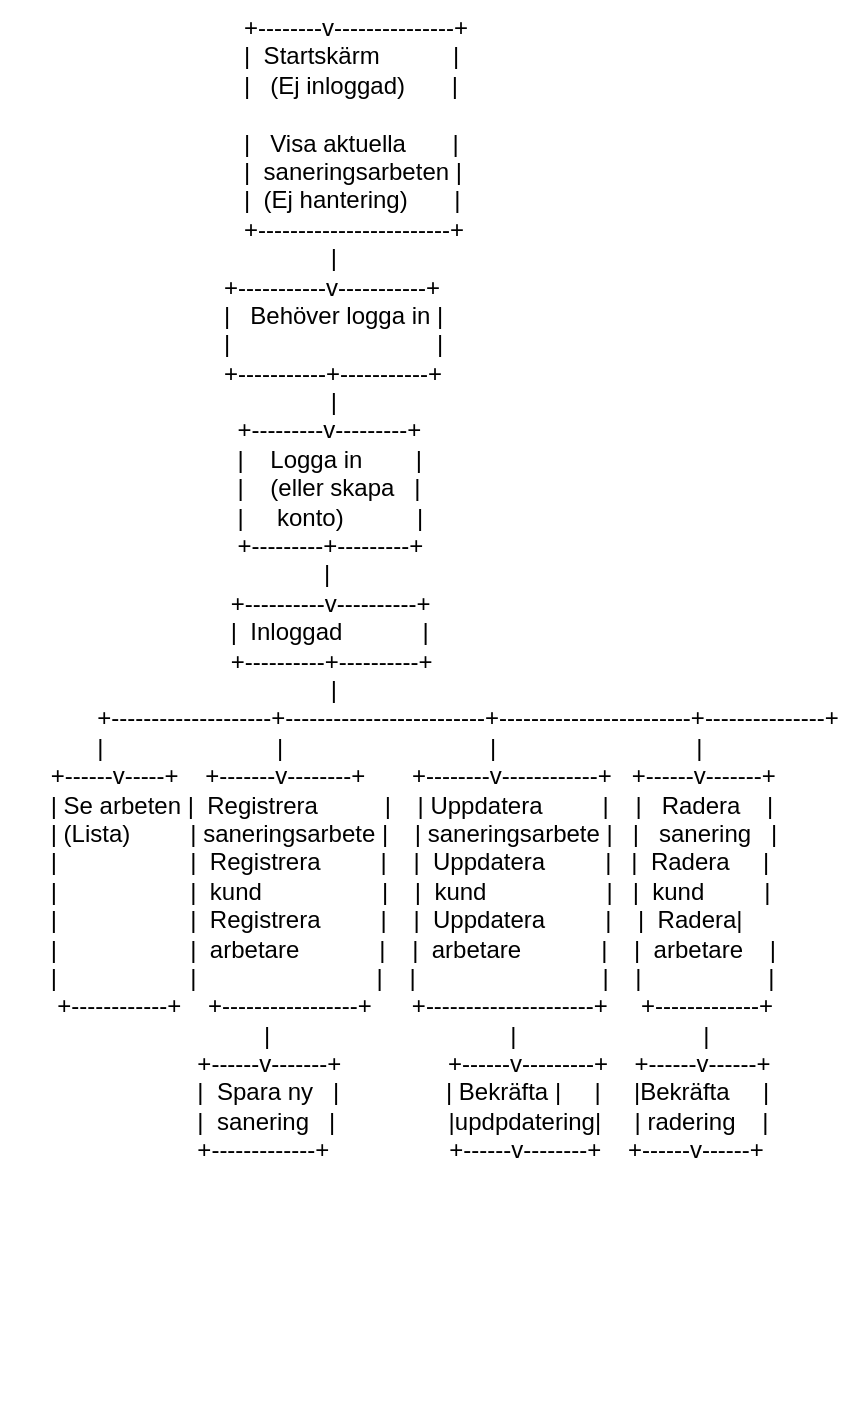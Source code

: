 <mxfile>
    <diagram id="KmpT55maVNq18Q6GPIjD" name="Page-1">
        <mxGraphModel dx="1200" dy="563" grid="1" gridSize="10" guides="1" tooltips="1" connect="1" arrows="1" fold="1" page="1" pageScale="1" pageWidth="850" pageHeight="1100" math="0" shadow="0">
            <root>
                <mxCell id="0"/>
                <mxCell id="1" parent="0"/>
                <mxCell id="2" value="                                    +--------v---------------+&#xa;                                    |  Startskärm           |&#xa;                                    |   (Ej inloggad)       |&#xa;&#xa;                                    |   Visa aktuella       |&#xa;                                    |  saneringsarbeten |&#xa;                                    |  (Ej hantering)       |&#xa;                                    +------------------------+&#xa;                                                 |&#xa;                                 +-----------v-----------+&#xa;                                 |   Behöver logga in |&#xa;                                 |                               |&#xa;                                 +-----------+-----------+&#xa;                                                 |&#xa;                                   +---------v---------+&#xa;                                   |    Logga in        |&#xa;                                   |    (eller skapa   |&#xa;                                   |     konto)           |&#xa;                                   +---------+---------+&#xa;                                                |&#xa;                                  +----------v----------+&#xa;                                  |  Inloggad            |&#xa;                                  +----------+----------+&#xa;                                                 |&#xa;              +--------------------+-------------------------+------------------------+---------------+&#xa;              |                          |                               |                              |&#xa;       +------v-----+    +-------v--------+       +--------v------------+   +------v-------+&#xa;       | Se arbeten |  Registrera          |    | Uppdatera         |    |   Radera    |&#xa;       | (Lista)         | saneringsarbete |    | saneringsarbete |   |   sanering   |&#xa;       |                    |  Registrera         |    |  Uppdatera         |   |  Radera      |&#xa;       |                    |  kund                  |    |  kund                  |   |  kund          | &#xa;       |                    |  Registrera         |    |  Uppdatera         |    |  Radera|&#xa;       |                    |  arbetare            |    |  arbetare            |    |  arbetare    |&#xa;       |                    |                           |    |                            |    |                   |&#xa;        +------------+    +-----------------+      +---------------------+     +-------------+&#xa;                                       |                                    |                            |               &#xa;                             +------v-------+                +------v---------+    +------v------+&#xa;                             |  Spara ny   |                | Bekräfta       |     |     |Bekräfta     |&#xa;                             |  sanering   |                 |updpdatering|     | radering    |&#xa;                             +-------------+                  +------v--------+    +------v------+&#xa;                                                                 &#xa;                                    " style="text;whiteSpace=wrap;" parent="1" vertex="1">
                    <mxGeometry x="190" y="120" width="430" height="700" as="geometry"/>
                </mxCell>
            </root>
        </mxGraphModel>
    </diagram>
</mxfile>